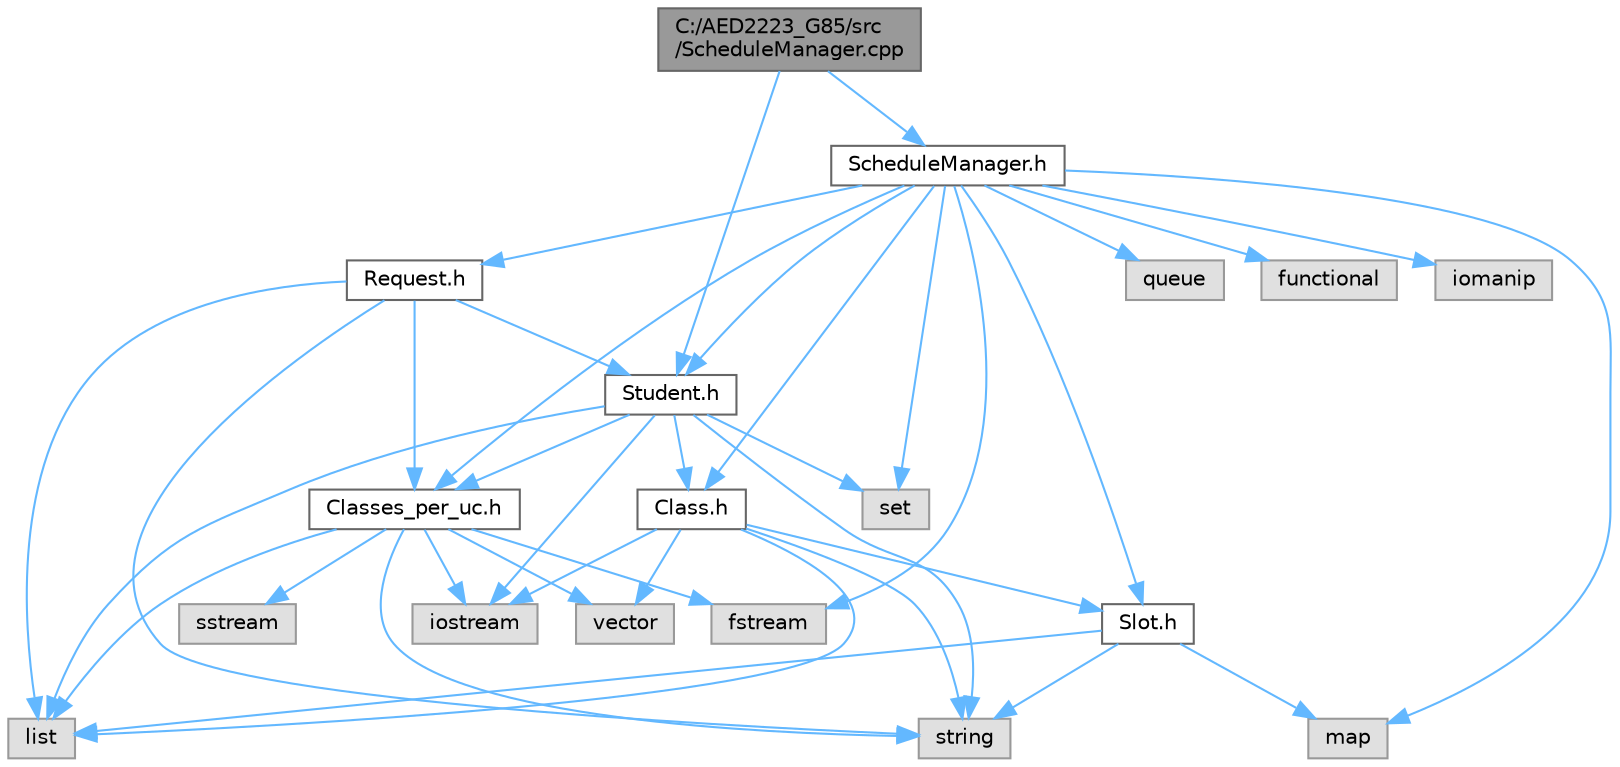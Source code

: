 digraph "C:/AED2223_G85/src/ScheduleManager.cpp"
{
 // LATEX_PDF_SIZE
  bgcolor="transparent";
  edge [fontname=Helvetica,fontsize=10,labelfontname=Helvetica,labelfontsize=10];
  node [fontname=Helvetica,fontsize=10,shape=box,height=0.2,width=0.4];
  Node1 [label="C:/AED2223_G85/src\l/ScheduleManager.cpp",height=0.2,width=0.4,color="gray40", fillcolor="grey60", style="filled", fontcolor="black",tooltip=" "];
  Node1 -> Node2 [color="steelblue1",style="solid"];
  Node2 [label="ScheduleManager.h",height=0.2,width=0.4,color="grey40", fillcolor="white", style="filled",URL="$_schedule_manager_8h.html",tooltip=" "];
  Node2 -> Node3 [color="steelblue1",style="solid"];
  Node3 [label="Student.h",height=0.2,width=0.4,color="grey40", fillcolor="white", style="filled",URL="$_student_8h.html",tooltip=" "];
  Node3 -> Node4 [color="steelblue1",style="solid"];
  Node4 [label="iostream",height=0.2,width=0.4,color="grey60", fillcolor="#E0E0E0", style="filled",tooltip=" "];
  Node3 -> Node5 [color="steelblue1",style="solid"];
  Node5 [label="Class.h",height=0.2,width=0.4,color="grey40", fillcolor="white", style="filled",URL="$_class_8h.html",tooltip=" "];
  Node5 -> Node6 [color="steelblue1",style="solid"];
  Node6 [label="string",height=0.2,width=0.4,color="grey60", fillcolor="#E0E0E0", style="filled",tooltip=" "];
  Node5 -> Node4 [color="steelblue1",style="solid"];
  Node5 -> Node7 [color="steelblue1",style="solid"];
  Node7 [label="vector",height=0.2,width=0.4,color="grey60", fillcolor="#E0E0E0", style="filled",tooltip=" "];
  Node5 -> Node8 [color="steelblue1",style="solid"];
  Node8 [label="list",height=0.2,width=0.4,color="grey60", fillcolor="#E0E0E0", style="filled",tooltip=" "];
  Node5 -> Node9 [color="steelblue1",style="solid"];
  Node9 [label="Slot.h",height=0.2,width=0.4,color="grey40", fillcolor="white", style="filled",URL="$_slot_8h.html",tooltip=" "];
  Node9 -> Node6 [color="steelblue1",style="solid"];
  Node9 -> Node8 [color="steelblue1",style="solid"];
  Node9 -> Node10 [color="steelblue1",style="solid"];
  Node10 [label="map",height=0.2,width=0.4,color="grey60", fillcolor="#E0E0E0", style="filled",tooltip=" "];
  Node3 -> Node11 [color="steelblue1",style="solid"];
  Node11 [label="Classes_per_uc.h",height=0.2,width=0.4,color="grey40", fillcolor="white", style="filled",URL="$_classes__per__uc_8h.html",tooltip=" "];
  Node11 -> Node6 [color="steelblue1",style="solid"];
  Node11 -> Node7 [color="steelblue1",style="solid"];
  Node11 -> Node4 [color="steelblue1",style="solid"];
  Node11 -> Node12 [color="steelblue1",style="solid"];
  Node12 [label="fstream",height=0.2,width=0.4,color="grey60", fillcolor="#E0E0E0", style="filled",tooltip=" "];
  Node11 -> Node13 [color="steelblue1",style="solid"];
  Node13 [label="sstream",height=0.2,width=0.4,color="grey60", fillcolor="#E0E0E0", style="filled",tooltip=" "];
  Node11 -> Node8 [color="steelblue1",style="solid"];
  Node3 -> Node6 [color="steelblue1",style="solid"];
  Node3 -> Node8 [color="steelblue1",style="solid"];
  Node3 -> Node14 [color="steelblue1",style="solid"];
  Node14 [label="set",height=0.2,width=0.4,color="grey60", fillcolor="#E0E0E0", style="filled",tooltip=" "];
  Node2 -> Node15 [color="steelblue1",style="solid"];
  Node15 [label="Request.h",height=0.2,width=0.4,color="grey40", fillcolor="white", style="filled",URL="$_request_8h.html",tooltip=" "];
  Node15 -> Node6 [color="steelblue1",style="solid"];
  Node15 -> Node11 [color="steelblue1",style="solid"];
  Node15 -> Node3 [color="steelblue1",style="solid"];
  Node15 -> Node8 [color="steelblue1",style="solid"];
  Node2 -> Node5 [color="steelblue1",style="solid"];
  Node2 -> Node11 [color="steelblue1",style="solid"];
  Node2 -> Node9 [color="steelblue1",style="solid"];
  Node2 -> Node14 [color="steelblue1",style="solid"];
  Node2 -> Node16 [color="steelblue1",style="solid"];
  Node16 [label="queue",height=0.2,width=0.4,color="grey60", fillcolor="#E0E0E0", style="filled",tooltip=" "];
  Node2 -> Node10 [color="steelblue1",style="solid"];
  Node2 -> Node17 [color="steelblue1",style="solid"];
  Node17 [label="functional",height=0.2,width=0.4,color="grey60", fillcolor="#E0E0E0", style="filled",tooltip=" "];
  Node2 -> Node18 [color="steelblue1",style="solid"];
  Node18 [label="iomanip",height=0.2,width=0.4,color="grey60", fillcolor="#E0E0E0", style="filled",tooltip=" "];
  Node2 -> Node12 [color="steelblue1",style="solid"];
  Node1 -> Node3 [color="steelblue1",style="solid"];
}

